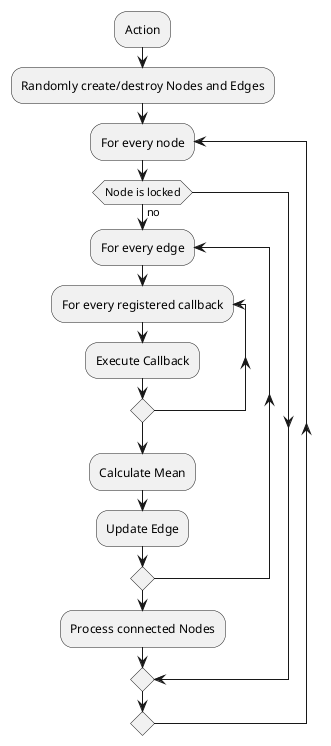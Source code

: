 @startuml
:Action;
:Randomly create/destroy Nodes and Edges;
repeat :For every node;
	if (Node is locked) then (no)
        repeat :For every edge;
            repeat :For every registered callback;
                :Execute Callback;
            repeat while ()
            :Calculate Mean;
            :Update Edge;
        repeat while ()
        :Process connected Nodes;
	endif
repeat while ()
@enduml